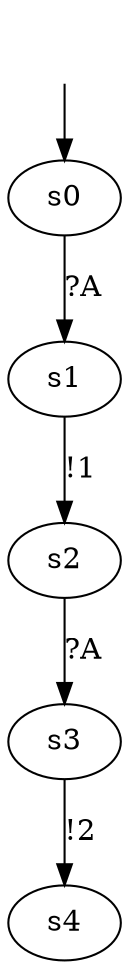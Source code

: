 digraph learnedModel {
s0 [label=s0];
s1 [label=s1];
s2 [label=s2];
s3 [label=s3];
s4 [label=s4];


s0 -> s1  [label="?A"];
s1 -> s2  [label="!1"];
s2 -> s3  [label="?A"];
s3 -> s4  [label="!2"];

__start0 [label="", shape=none];
__start0 -> s0  [label=""];
}
